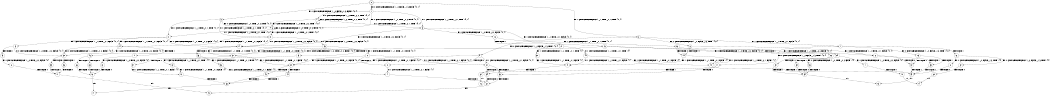 digraph BCG {
size = "7, 10.5";
center = TRUE;
node [shape = circle];
0 [peripheries = 2];
0 -> 1 [label = "EX !0 !ATOMIC_EXCH_BRANCH (1, +0, FALSE, +1, 3, FALSE) !{0, 1}"];
0 -> 2 [label = "EX !1 !ATOMIC_EXCH_BRANCH (1, +1, TRUE, +0, 1, TRUE) !{0, 1}"];
0 -> 3 [label = "EX !0 !ATOMIC_EXCH_BRANCH (1, +0, FALSE, +1, 3, FALSE) !{0, 1}"];
1 -> 4 [label = "EX !0 !ATOMIC_EXCH_BRANCH (1, +0, TRUE, +0, 2, TRUE) !{0, 1}"];
1 -> 5 [label = "EX !1 !ATOMIC_EXCH_BRANCH (1, +1, TRUE, +0, 1, TRUE) !{0, 1}"];
1 -> 6 [label = "EX !0 !ATOMIC_EXCH_BRANCH (1, +0, TRUE, +0, 2, TRUE) !{0, 1}"];
2 -> 7 [label = "EX !1 !ATOMIC_EXCH_BRANCH (1, +1, TRUE, +0, 1, FALSE) !{0, 1}"];
2 -> 8 [label = "EX !0 !ATOMIC_EXCH_BRANCH (1, +0, FALSE, +1, 3, TRUE) !{0, 1}"];
2 -> 9 [label = "EX !0 !ATOMIC_EXCH_BRANCH (1, +0, FALSE, +1, 3, TRUE) !{0, 1}"];
3 -> 10 [label = "EX !1 !ATOMIC_EXCH_BRANCH (1, +1, TRUE, +0, 1, TRUE) !{0, 1}"];
3 -> 6 [label = "EX !0 !ATOMIC_EXCH_BRANCH (1, +0, TRUE, +0, 2, TRUE) !{0, 1}"];
3 -> 11 [label = "EX !1 !ATOMIC_EXCH_BRANCH (1, +1, TRUE, +0, 1, TRUE) !{0, 1}"];
4 -> 4 [label = "EX !0 !ATOMIC_EXCH_BRANCH (1, +0, TRUE, +0, 2, TRUE) !{0, 1}"];
4 -> 5 [label = "EX !1 !ATOMIC_EXCH_BRANCH (1, +1, TRUE, +0, 1, TRUE) !{0, 1}"];
4 -> 6 [label = "EX !0 !ATOMIC_EXCH_BRANCH (1, +0, TRUE, +0, 2, TRUE) !{0, 1}"];
5 -> 12 [label = "EX !0 !ATOMIC_EXCH_BRANCH (1, +0, TRUE, +0, 2, FALSE) !{0, 1}"];
5 -> 13 [label = "EX !1 !ATOMIC_EXCH_BRANCH (1, +1, TRUE, +0, 1, FALSE) !{0, 1}"];
5 -> 14 [label = "EX !0 !ATOMIC_EXCH_BRANCH (1, +0, TRUE, +0, 2, FALSE) !{0, 1}"];
6 -> 10 [label = "EX !1 !ATOMIC_EXCH_BRANCH (1, +1, TRUE, +0, 1, TRUE) !{0, 1}"];
6 -> 6 [label = "EX !0 !ATOMIC_EXCH_BRANCH (1, +0, TRUE, +0, 2, TRUE) !{0, 1}"];
6 -> 11 [label = "EX !1 !ATOMIC_EXCH_BRANCH (1, +1, TRUE, +0, 1, TRUE) !{0, 1}"];
7 -> 15 [label = "EX !0 !ATOMIC_EXCH_BRANCH (1, +0, FALSE, +1, 3, TRUE) !{0, 1}"];
7 -> 16 [label = "TERMINATE !1"];
7 -> 17 [label = "EX !0 !ATOMIC_EXCH_BRANCH (1, +0, FALSE, +1, 3, TRUE) !{0, 1}"];
8 -> 18 [label = "EX !1 !ATOMIC_EXCH_BRANCH (1, +1, TRUE, +0, 1, FALSE) !{0, 1}"];
8 -> 19 [label = "TERMINATE !0"];
9 -> 20 [label = "EX !1 !ATOMIC_EXCH_BRANCH (1, +1, TRUE, +0, 1, FALSE) !{0, 1}"];
9 -> 21 [label = "EX !1 !ATOMIC_EXCH_BRANCH (1, +1, TRUE, +0, 1, FALSE) !{0, 1}"];
9 -> 22 [label = "TERMINATE !0"];
10 -> 23 [label = "EX !0 !ATOMIC_EXCH_BRANCH (1, +0, TRUE, +0, 2, FALSE) !{0, 1}"];
10 -> 24 [label = "EX !1 !ATOMIC_EXCH_BRANCH (1, +1, TRUE, +0, 1, FALSE) !{0, 1}"];
10 -> 14 [label = "EX !0 !ATOMIC_EXCH_BRANCH (1, +0, TRUE, +0, 2, FALSE) !{0, 1}"];
11 -> 24 [label = "EX !1 !ATOMIC_EXCH_BRANCH (1, +1, TRUE, +0, 1, FALSE) !{0, 1}"];
11 -> 14 [label = "EX !0 !ATOMIC_EXCH_BRANCH (1, +0, TRUE, +0, 2, FALSE) !{0, 1}"];
11 -> 25 [label = "EX !1 !ATOMIC_EXCH_BRANCH (1, +1, TRUE, +0, 1, FALSE) !{0, 1}"];
12 -> 26 [label = "EX !1 !ATOMIC_EXCH_BRANCH (1, +1, TRUE, +0, 1, TRUE) !{0, 1}"];
12 -> 27 [label = "TERMINATE !0"];
13 -> 28 [label = "EX !0 !ATOMIC_EXCH_BRANCH (1, +0, TRUE, +0, 2, FALSE) !{0, 1}"];
13 -> 29 [label = "TERMINATE !1"];
13 -> 30 [label = "EX !0 !ATOMIC_EXCH_BRANCH (1, +0, TRUE, +0, 2, FALSE) !{0, 1}"];
14 -> 31 [label = "EX !1 !ATOMIC_EXCH_BRANCH (1, +1, TRUE, +0, 1, TRUE) !{0, 1}"];
14 -> 32 [label = "EX !1 !ATOMIC_EXCH_BRANCH (1, +1, TRUE, +0, 1, TRUE) !{0, 1}"];
14 -> 33 [label = "TERMINATE !0"];
15 -> 34 [label = "TERMINATE !0"];
15 -> 35 [label = "TERMINATE !1"];
16 -> 36 [label = "EX !0 !ATOMIC_EXCH_BRANCH (1, +0, FALSE, +1, 3, TRUE) !{0}"];
16 -> 37 [label = "EX !0 !ATOMIC_EXCH_BRANCH (1, +0, FALSE, +1, 3, TRUE) !{0}"];
17 -> 38 [label = "TERMINATE !0"];
17 -> 39 [label = "TERMINATE !1"];
18 -> 34 [label = "TERMINATE !0"];
18 -> 35 [label = "TERMINATE !1"];
19 -> 40 [label = "EX !1 !ATOMIC_EXCH_BRANCH (1, +1, TRUE, +0, 1, FALSE) !{1}"];
19 -> 41 [label = "EX !1 !ATOMIC_EXCH_BRANCH (1, +1, TRUE, +0, 1, FALSE) !{1}"];
20 -> 42 [label = "TERMINATE !0"];
20 -> 43 [label = "TERMINATE !1"];
21 -> 38 [label = "TERMINATE !0"];
21 -> 39 [label = "TERMINATE !1"];
22 -> 44 [label = "EX !1 !ATOMIC_EXCH_BRANCH (1, +1, TRUE, +0, 1, FALSE) !{1}"];
23 -> 31 [label = "EX !1 !ATOMIC_EXCH_BRANCH (1, +1, TRUE, +0, 1, TRUE) !{0, 1}"];
23 -> 45 [label = "TERMINATE !0"];
24 -> 46 [label = "EX !0 !ATOMIC_EXCH_BRANCH (1, +0, TRUE, +0, 2, FALSE) !{0, 1}"];
24 -> 47 [label = "TERMINATE !1"];
24 -> 30 [label = "EX !0 !ATOMIC_EXCH_BRANCH (1, +0, TRUE, +0, 2, FALSE) !{0, 1}"];
25 -> 30 [label = "EX !0 !ATOMIC_EXCH_BRANCH (1, +0, TRUE, +0, 2, FALSE) !{0, 1}"];
25 -> 48 [label = "TERMINATE !1"];
26 -> 18 [label = "EX !1 !ATOMIC_EXCH_BRANCH (1, +1, TRUE, +0, 1, FALSE) !{0, 1}"];
26 -> 19 [label = "TERMINATE !0"];
27 -> 49 [label = "EX !1 !ATOMIC_EXCH_BRANCH (1, +1, TRUE, +0, 1, TRUE) !{1}"];
27 -> 50 [label = "EX !1 !ATOMIC_EXCH_BRANCH (1, +1, TRUE, +0, 1, TRUE) !{1}"];
28 -> 51 [label = "TERMINATE !0"];
28 -> 52 [label = "TERMINATE !1"];
29 -> 53 [label = "EX !0 !ATOMIC_EXCH_BRANCH (1, +0, TRUE, +0, 2, FALSE) !{0}"];
29 -> 54 [label = "EX !0 !ATOMIC_EXCH_BRANCH (1, +0, TRUE, +0, 2, FALSE) !{0}"];
30 -> 55 [label = "TERMINATE !0"];
30 -> 56 [label = "TERMINATE !1"];
31 -> 20 [label = "EX !1 !ATOMIC_EXCH_BRANCH (1, +1, TRUE, +0, 1, FALSE) !{0, 1}"];
31 -> 57 [label = "TERMINATE !0"];
32 -> 20 [label = "EX !1 !ATOMIC_EXCH_BRANCH (1, +1, TRUE, +0, 1, FALSE) !{0, 1}"];
32 -> 21 [label = "EX !1 !ATOMIC_EXCH_BRANCH (1, +1, TRUE, +0, 1, FALSE) !{0, 1}"];
32 -> 22 [label = "TERMINATE !0"];
33 -> 58 [label = "EX !1 !ATOMIC_EXCH_BRANCH (1, +1, TRUE, +0, 1, TRUE) !{1}"];
34 -> 59 [label = "TERMINATE !1"];
35 -> 59 [label = "TERMINATE !0"];
36 -> 59 [label = "TERMINATE !0"];
37 -> 60 [label = "TERMINATE !0"];
38 -> 61 [label = "TERMINATE !1"];
39 -> 61 [label = "TERMINATE !0"];
40 -> 59 [label = "TERMINATE !1"];
41 -> 62 [label = "TERMINATE !1"];
42 -> 63 [label = "TERMINATE !1"];
43 -> 63 [label = "TERMINATE !0"];
44 -> 61 [label = "TERMINATE !1"];
45 -> 64 [label = "EX !1 !ATOMIC_EXCH_BRANCH (1, +1, TRUE, +0, 1, TRUE) !{1}"];
46 -> 65 [label = "TERMINATE !0"];
46 -> 66 [label = "TERMINATE !1"];
47 -> 67 [label = "EX !0 !ATOMIC_EXCH_BRANCH (1, +0, TRUE, +0, 2, FALSE) !{0}"];
48 -> 68 [label = "EX !0 !ATOMIC_EXCH_BRANCH (1, +0, TRUE, +0, 2, FALSE) !{0}"];
49 -> 40 [label = "EX !1 !ATOMIC_EXCH_BRANCH (1, +1, TRUE, +0, 1, FALSE) !{1}"];
49 -> 41 [label = "EX !1 !ATOMIC_EXCH_BRANCH (1, +1, TRUE, +0, 1, FALSE) !{1}"];
50 -> 41 [label = "EX !1 !ATOMIC_EXCH_BRANCH (1, +1, TRUE, +0, 1, FALSE) !{1}"];
51 -> 69 [label = "TERMINATE !1"];
52 -> 69 [label = "TERMINATE !0"];
53 -> 69 [label = "TERMINATE !0"];
54 -> 70 [label = "TERMINATE !0"];
55 -> 71 [label = "TERMINATE !1"];
56 -> 71 [label = "TERMINATE !0"];
57 -> 72 [label = "EX !1 !ATOMIC_EXCH_BRANCH (1, +1, TRUE, +0, 1, FALSE) !{1}"];
58 -> 44 [label = "EX !1 !ATOMIC_EXCH_BRANCH (1, +1, TRUE, +0, 1, FALSE) !{1}"];
59 -> 73 [label = "exit"];
60 -> 74 [label = "exit"];
61 -> 75 [label = "exit"];
62 -> 76 [label = "exit"];
63 -> 77 [label = "exit"];
64 -> 72 [label = "EX !1 !ATOMIC_EXCH_BRANCH (1, +1, TRUE, +0, 1, FALSE) !{1}"];
65 -> 78 [label = "TERMINATE !1"];
66 -> 78 [label = "TERMINATE !0"];
67 -> 78 [label = "TERMINATE !0"];
68 -> 71 [label = "TERMINATE !0"];
69 -> 73 [label = "exit"];
70 -> 74 [label = "exit"];
71 -> 75 [label = "exit"];
72 -> 63 [label = "TERMINATE !1"];
78 -> 77 [label = "exit"];
}
